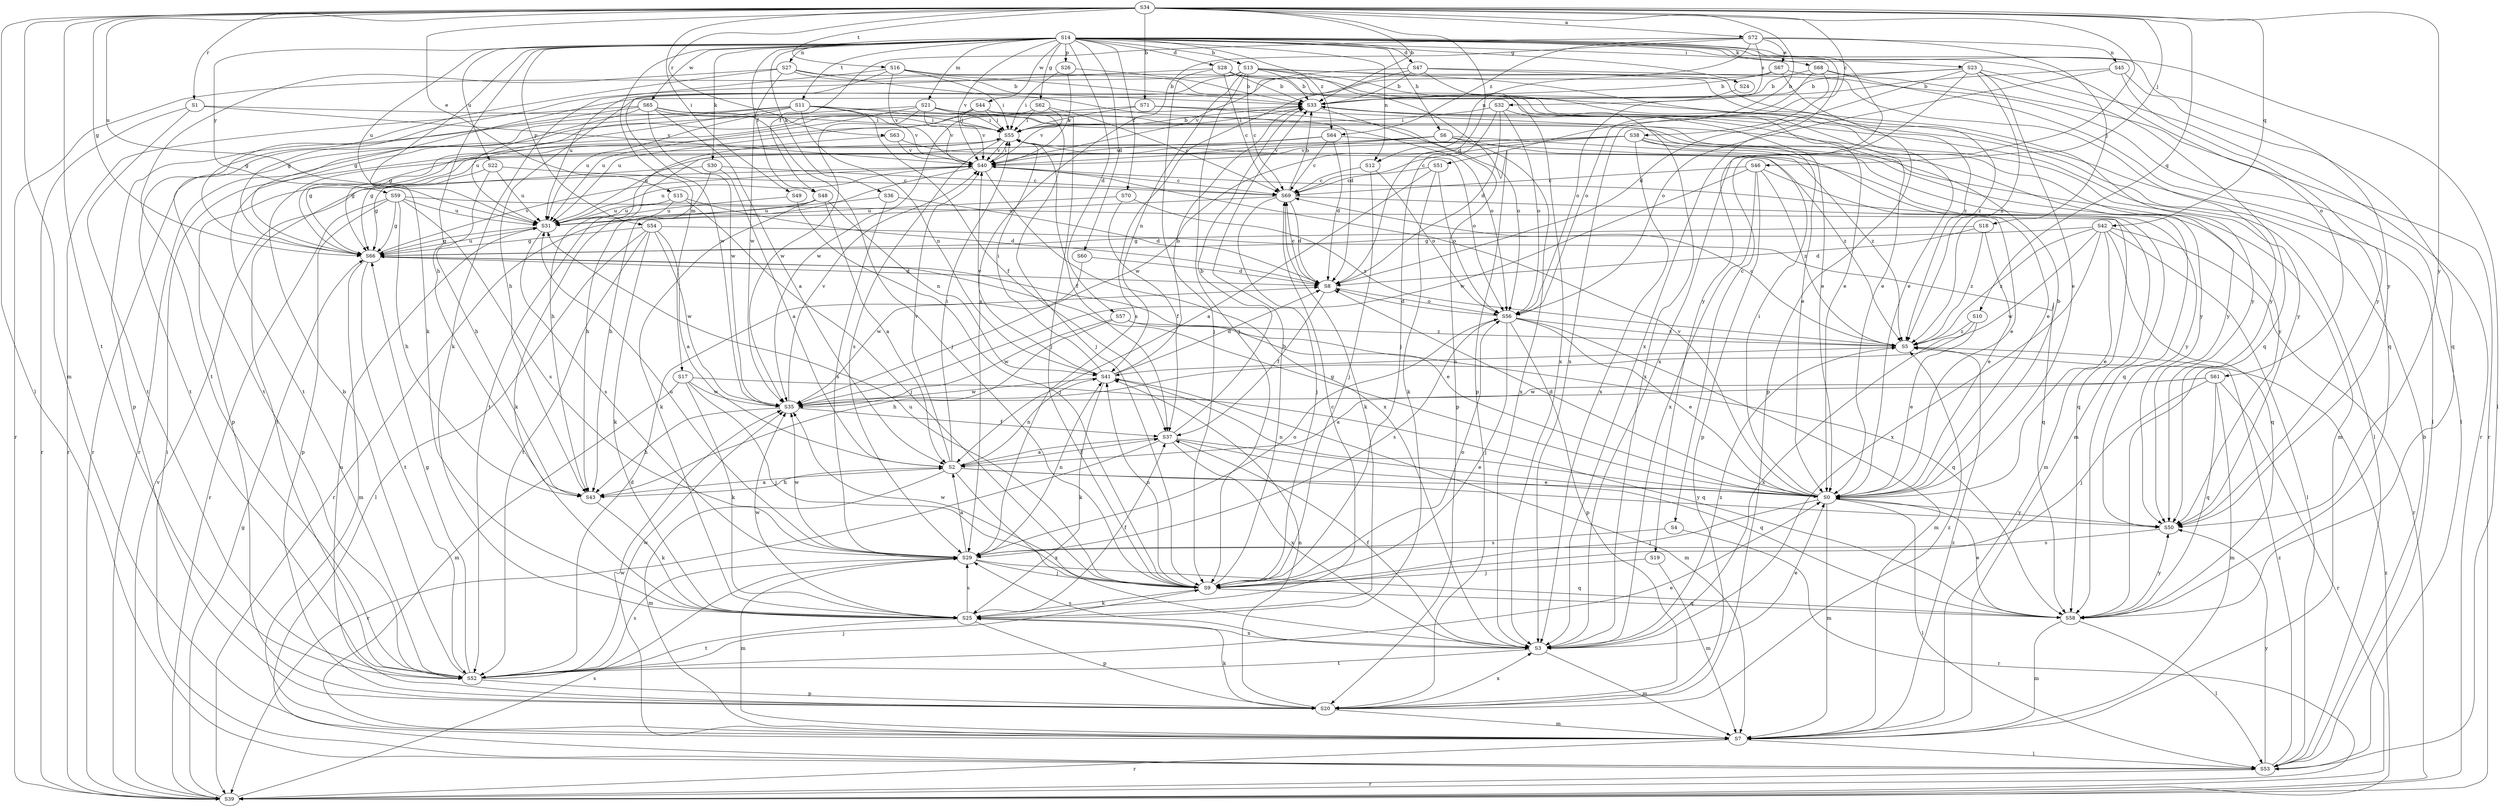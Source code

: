 strict digraph  {
S14;
S34;
S72;
S2;
S71;
S51;
S33;
S4;
S38;
S69;
S28;
S60;
S57;
S47;
S8;
S15;
S67;
S0;
S70;
S48;
S37;
S62;
S24;
S66;
S13;
S6;
S43;
S68;
S49;
S55;
S46;
S18;
S9;
S23;
S30;
S36;
S25;
S53;
S21;
S17;
S7;
S27;
S12;
S45;
S41;
S61;
S56;
S26;
S54;
S20;
S10;
S42;
S58;
S1;
S63;
S39;
S32;
S29;
S11;
S16;
S52;
S22;
S31;
S40;
S44;
S65;
S35;
S3;
S19;
S59;
S50;
S64;
S5;
S14 -> S28  [label=d];
S14 -> S60  [label=d];
S14 -> S57  [label=d];
S14 -> S47  [label=d];
S14 -> S70  [label=f];
S14 -> S48  [label=f];
S14 -> S62  [label=g];
S14 -> S24  [label=g];
S14 -> S13  [label=h];
S14 -> S6  [label=h];
S14 -> S43  [label=h];
S14 -> S68  [label=i];
S14 -> S23  [label=k];
S14 -> S30  [label=k];
S14 -> S36  [label=k];
S14 -> S25  [label=k];
S14 -> S53  [label=l];
S14 -> S21  [label=m];
S14 -> S17  [label=m];
S14 -> S27  [label=n];
S14 -> S12  [label=n];
S14 -> S61  [label=o];
S14 -> S26  [label=p];
S14 -> S54  [label=p];
S14 -> S11  [label=t];
S14 -> S22  [label=u];
S14 -> S31  [label=u];
S14 -> S40  [label=v];
S14 -> S44  [label=w];
S14 -> S65  [label=w];
S14 -> S3  [label=x];
S14 -> S19  [label=y];
S14 -> S59  [label=y];
S14 -> S50  [label=y];
S14 -> S64  [label=z];
S34 -> S72  [label=a];
S34 -> S71  [label=b];
S34 -> S51  [label=b];
S34 -> S33  [label=b];
S34 -> S4  [label=c];
S34 -> S38  [label=c];
S34 -> S8  [label=d];
S34 -> S15  [label=e];
S34 -> S66  [label=g];
S34 -> S49  [label=i];
S34 -> S46  [label=j];
S34 -> S53  [label=l];
S34 -> S7  [label=m];
S34 -> S10  [label=q];
S34 -> S42  [label=q];
S34 -> S1  [label=r];
S34 -> S63  [label=r];
S34 -> S16  [label=t];
S34 -> S52  [label=t];
S34 -> S31  [label=u];
S34 -> S50  [label=y];
S72 -> S67  [label=e];
S72 -> S48  [label=f];
S72 -> S18  [label=j];
S72 -> S12  [label=n];
S72 -> S45  [label=n];
S72 -> S32  [label=s];
S72 -> S29  [label=s];
S72 -> S64  [label=z];
S2 -> S0  [label=e];
S2 -> S37  [label=f];
S2 -> S43  [label=h];
S2 -> S55  [label=i];
S2 -> S7  [label=m];
S2 -> S41  [label=n];
S2 -> S40  [label=v];
S2 -> S3  [label=x];
S2 -> S50  [label=y];
S71 -> S55  [label=i];
S71 -> S56  [label=o];
S71 -> S35  [label=w];
S71 -> S50  [label=y];
S51 -> S2  [label=a];
S51 -> S69  [label=c];
S51 -> S25  [label=k];
S51 -> S56  [label=o];
S33 -> S55  [label=i];
S33 -> S53  [label=l];
S33 -> S20  [label=p];
S4 -> S39  [label=r];
S4 -> S29  [label=s];
S38 -> S69  [label=c];
S38 -> S0  [label=e];
S38 -> S66  [label=g];
S38 -> S7  [label=m];
S38 -> S40  [label=v];
S38 -> S35  [label=w];
S38 -> S3  [label=x];
S38 -> S50  [label=y];
S69 -> S33  [label=b];
S69 -> S8  [label=d];
S69 -> S9  [label=j];
S69 -> S25  [label=k];
S69 -> S7  [label=m];
S69 -> S31  [label=u];
S28 -> S33  [label=b];
S28 -> S69  [label=c];
S28 -> S0  [label=e];
S28 -> S66  [label=g];
S28 -> S9  [label=j];
S28 -> S53  [label=l];
S60 -> S8  [label=d];
S60 -> S35  [label=w];
S57 -> S43  [label=h];
S57 -> S58  [label=q];
S57 -> S35  [label=w];
S57 -> S5  [label=z];
S47 -> S33  [label=b];
S47 -> S29  [label=s];
S47 -> S40  [label=v];
S47 -> S3  [label=x];
S47 -> S50  [label=y];
S47 -> S5  [label=z];
S8 -> S69  [label=c];
S8 -> S37  [label=f];
S8 -> S56  [label=o];
S15 -> S8  [label=d];
S15 -> S9  [label=j];
S15 -> S25  [label=k];
S15 -> S31  [label=u];
S67 -> S33  [label=b];
S67 -> S43  [label=h];
S67 -> S53  [label=l];
S67 -> S20  [label=p];
S0 -> S33  [label=b];
S0 -> S8  [label=d];
S0 -> S66  [label=g];
S0 -> S55  [label=i];
S0 -> S9  [label=j];
S0 -> S53  [label=l];
S0 -> S7  [label=m];
S0 -> S41  [label=n];
S0 -> S40  [label=v];
S0 -> S50  [label=y];
S70 -> S37  [label=f];
S70 -> S31  [label=u];
S70 -> S5  [label=z];
S48 -> S2  [label=a];
S48 -> S25  [label=k];
S48 -> S41  [label=n];
S48 -> S39  [label=r];
S48 -> S31  [label=u];
S37 -> S2  [label=a];
S37 -> S33  [label=b];
S37 -> S0  [label=e];
S37 -> S58  [label=q];
S37 -> S39  [label=r];
S37 -> S3  [label=x];
S62 -> S69  [label=c];
S62 -> S55  [label=i];
S62 -> S52  [label=t];
S62 -> S40  [label=v];
S24 -> S56  [label=o];
S66 -> S8  [label=d];
S66 -> S0  [label=e];
S66 -> S7  [label=m];
S66 -> S52  [label=t];
S66 -> S31  [label=u];
S66 -> S40  [label=v];
S13 -> S33  [label=b];
S13 -> S69  [label=c];
S13 -> S0  [label=e];
S13 -> S9  [label=j];
S13 -> S41  [label=n];
S13 -> S20  [label=p];
S13 -> S39  [label=r];
S13 -> S31  [label=u];
S13 -> S50  [label=y];
S13 -> S5  [label=z];
S6 -> S66  [label=g];
S6 -> S58  [label=q];
S6 -> S31  [label=u];
S6 -> S40  [label=v];
S6 -> S3  [label=x];
S6 -> S5  [label=z];
S43 -> S2  [label=a];
S43 -> S25  [label=k];
S68 -> S33  [label=b];
S68 -> S56  [label=o];
S68 -> S58  [label=q];
S68 -> S39  [label=r];
S68 -> S3  [label=x];
S49 -> S9  [label=j];
S49 -> S31  [label=u];
S55 -> S33  [label=b];
S55 -> S37  [label=f];
S55 -> S66  [label=g];
S55 -> S56  [label=o];
S55 -> S20  [label=p];
S55 -> S29  [label=s];
S55 -> S40  [label=v];
S46 -> S69  [label=c];
S46 -> S0  [label=e];
S46 -> S20  [label=p];
S46 -> S35  [label=w];
S46 -> S3  [label=x];
S46 -> S5  [label=z];
S18 -> S8  [label=d];
S18 -> S0  [label=e];
S18 -> S66  [label=g];
S18 -> S5  [label=z];
S9 -> S33  [label=b];
S9 -> S25  [label=k];
S9 -> S41  [label=n];
S9 -> S56  [label=o];
S9 -> S58  [label=q];
S9 -> S31  [label=u];
S9 -> S35  [label=w];
S23 -> S33  [label=b];
S23 -> S8  [label=d];
S23 -> S0  [label=e];
S23 -> S66  [label=g];
S23 -> S58  [label=q];
S23 -> S39  [label=r];
S23 -> S3  [label=x];
S23 -> S5  [label=z];
S30 -> S2  [label=a];
S30 -> S69  [label=c];
S30 -> S43  [label=h];
S30 -> S52  [label=t];
S36 -> S8  [label=d];
S36 -> S29  [label=s];
S36 -> S31  [label=u];
S25 -> S69  [label=c];
S25 -> S37  [label=f];
S25 -> S20  [label=p];
S25 -> S29  [label=s];
S25 -> S52  [label=t];
S25 -> S35  [label=w];
S25 -> S3  [label=x];
S53 -> S33  [label=b];
S53 -> S55  [label=i];
S53 -> S39  [label=r];
S53 -> S50  [label=y];
S53 -> S5  [label=z];
S21 -> S0  [label=e];
S21 -> S55  [label=i];
S21 -> S9  [label=j];
S21 -> S39  [label=r];
S21 -> S31  [label=u];
S21 -> S40  [label=v];
S21 -> S35  [label=w];
S17 -> S9  [label=j];
S17 -> S25  [label=k];
S17 -> S7  [label=m];
S17 -> S58  [label=q];
S17 -> S35  [label=w];
S7 -> S53  [label=l];
S7 -> S39  [label=r];
S7 -> S35  [label=w];
S7 -> S5  [label=z];
S27 -> S33  [label=b];
S27 -> S8  [label=d];
S27 -> S0  [label=e];
S27 -> S66  [label=g];
S27 -> S52  [label=t];
S27 -> S35  [label=w];
S12 -> S69  [label=c];
S12 -> S9  [label=j];
S12 -> S56  [label=o];
S45 -> S33  [label=b];
S45 -> S56  [label=o];
S45 -> S58  [label=q];
S45 -> S50  [label=y];
S41 -> S33  [label=b];
S41 -> S8  [label=d];
S41 -> S55  [label=i];
S41 -> S25  [label=k];
S41 -> S7  [label=m];
S41 -> S40  [label=v];
S41 -> S35  [label=w];
S61 -> S2  [label=a];
S61 -> S9  [label=j];
S61 -> S7  [label=m];
S61 -> S58  [label=q];
S61 -> S39  [label=r];
S61 -> S35  [label=w];
S56 -> S8  [label=d];
S56 -> S0  [label=e];
S56 -> S9  [label=j];
S56 -> S7  [label=m];
S56 -> S20  [label=p];
S56 -> S29  [label=s];
S56 -> S5  [label=z];
S26 -> S33  [label=b];
S26 -> S55  [label=i];
S26 -> S40  [label=v];
S54 -> S2  [label=a];
S54 -> S66  [label=g];
S54 -> S25  [label=k];
S54 -> S53  [label=l];
S54 -> S58  [label=q];
S54 -> S52  [label=t];
S54 -> S35  [label=w];
S20 -> S25  [label=k];
S20 -> S7  [label=m];
S20 -> S41  [label=n];
S20 -> S31  [label=u];
S20 -> S3  [label=x];
S20 -> S5  [label=z];
S10 -> S0  [label=e];
S10 -> S3  [label=x];
S10 -> S5  [label=z];
S42 -> S0  [label=e];
S42 -> S66  [label=g];
S42 -> S53  [label=l];
S42 -> S58  [label=q];
S42 -> S39  [label=r];
S42 -> S35  [label=w];
S42 -> S3  [label=x];
S42 -> S5  [label=z];
S58 -> S0  [label=e];
S58 -> S53  [label=l];
S58 -> S7  [label=m];
S58 -> S50  [label=y];
S1 -> S55  [label=i];
S1 -> S39  [label=r];
S1 -> S52  [label=t];
S1 -> S40  [label=v];
S63 -> S43  [label=h];
S63 -> S40  [label=v];
S63 -> S5  [label=z];
S39 -> S66  [label=g];
S39 -> S29  [label=s];
S39 -> S40  [label=v];
S39 -> S5  [label=z];
S32 -> S8  [label=d];
S32 -> S55  [label=i];
S32 -> S9  [label=j];
S32 -> S56  [label=o];
S32 -> S3  [label=x];
S29 -> S2  [label=a];
S29 -> S9  [label=j];
S29 -> S7  [label=m];
S29 -> S41  [label=n];
S29 -> S56  [label=o];
S29 -> S58  [label=q];
S29 -> S31  [label=u];
S29 -> S35  [label=w];
S11 -> S37  [label=f];
S11 -> S66  [label=g];
S11 -> S55  [label=i];
S11 -> S41  [label=n];
S11 -> S56  [label=o];
S11 -> S20  [label=p];
S11 -> S52  [label=t];
S11 -> S31  [label=u];
S11 -> S40  [label=v];
S16 -> S33  [label=b];
S16 -> S0  [label=e];
S16 -> S55  [label=i];
S16 -> S25  [label=k];
S16 -> S40  [label=v];
S16 -> S35  [label=w];
S52 -> S33  [label=b];
S52 -> S8  [label=d];
S52 -> S0  [label=e];
S52 -> S66  [label=g];
S52 -> S9  [label=j];
S52 -> S20  [label=p];
S52 -> S29  [label=s];
S52 -> S35  [label=w];
S22 -> S69  [label=c];
S22 -> S66  [label=g];
S22 -> S43  [label=h];
S22 -> S31  [label=u];
S31 -> S66  [label=g];
S31 -> S29  [label=s];
S40 -> S69  [label=c];
S40 -> S43  [label=h];
S40 -> S55  [label=i];
S40 -> S31  [label=u];
S40 -> S3  [label=x];
S40 -> S50  [label=y];
S44 -> S55  [label=i];
S44 -> S9  [label=j];
S44 -> S39  [label=r];
S44 -> S31  [label=u];
S44 -> S40  [label=v];
S44 -> S50  [label=y];
S65 -> S2  [label=a];
S65 -> S55  [label=i];
S65 -> S9  [label=j];
S65 -> S39  [label=r];
S65 -> S52  [label=t];
S65 -> S31  [label=u];
S65 -> S35  [label=w];
S65 -> S50  [label=y];
S35 -> S37  [label=f];
S35 -> S43  [label=h];
S35 -> S40  [label=v];
S3 -> S0  [label=e];
S3 -> S37  [label=f];
S3 -> S7  [label=m];
S3 -> S29  [label=s];
S3 -> S52  [label=t];
S3 -> S5  [label=z];
S19 -> S9  [label=j];
S19 -> S7  [label=m];
S59 -> S66  [label=g];
S59 -> S43  [label=h];
S59 -> S20  [label=p];
S59 -> S58  [label=q];
S59 -> S39  [label=r];
S59 -> S29  [label=s];
S59 -> S31  [label=u];
S50 -> S29  [label=s];
S64 -> S69  [label=c];
S64 -> S8  [label=d];
S64 -> S7  [label=m];
S64 -> S52  [label=t];
S64 -> S40  [label=v];
S5 -> S69  [label=c];
S5 -> S41  [label=n];
}
